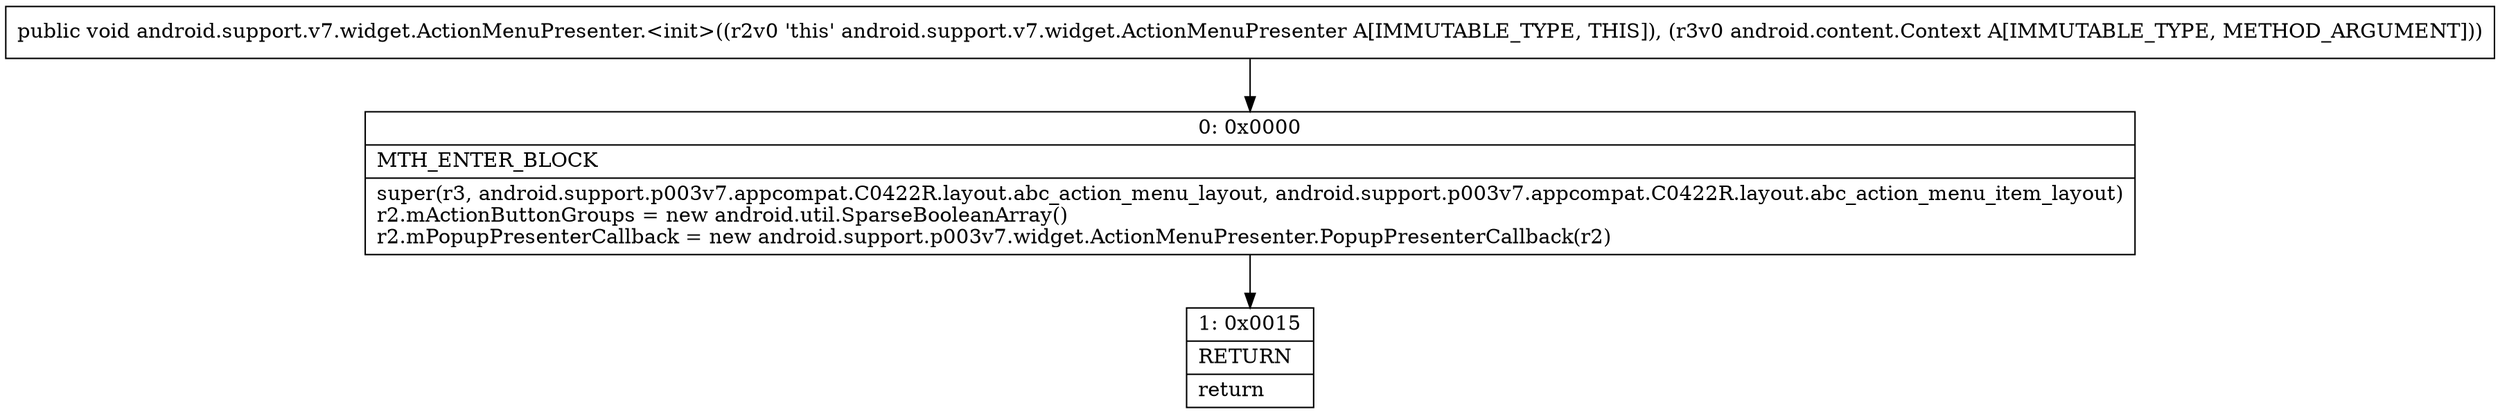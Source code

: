 digraph "CFG forandroid.support.v7.widget.ActionMenuPresenter.\<init\>(Landroid\/content\/Context;)V" {
Node_0 [shape=record,label="{0\:\ 0x0000|MTH_ENTER_BLOCK\l|super(r3, android.support.p003v7.appcompat.C0422R.layout.abc_action_menu_layout, android.support.p003v7.appcompat.C0422R.layout.abc_action_menu_item_layout)\lr2.mActionButtonGroups = new android.util.SparseBooleanArray()\lr2.mPopupPresenterCallback = new android.support.p003v7.widget.ActionMenuPresenter.PopupPresenterCallback(r2)\l}"];
Node_1 [shape=record,label="{1\:\ 0x0015|RETURN\l|return\l}"];
MethodNode[shape=record,label="{public void android.support.v7.widget.ActionMenuPresenter.\<init\>((r2v0 'this' android.support.v7.widget.ActionMenuPresenter A[IMMUTABLE_TYPE, THIS]), (r3v0 android.content.Context A[IMMUTABLE_TYPE, METHOD_ARGUMENT])) }"];
MethodNode -> Node_0;
Node_0 -> Node_1;
}

